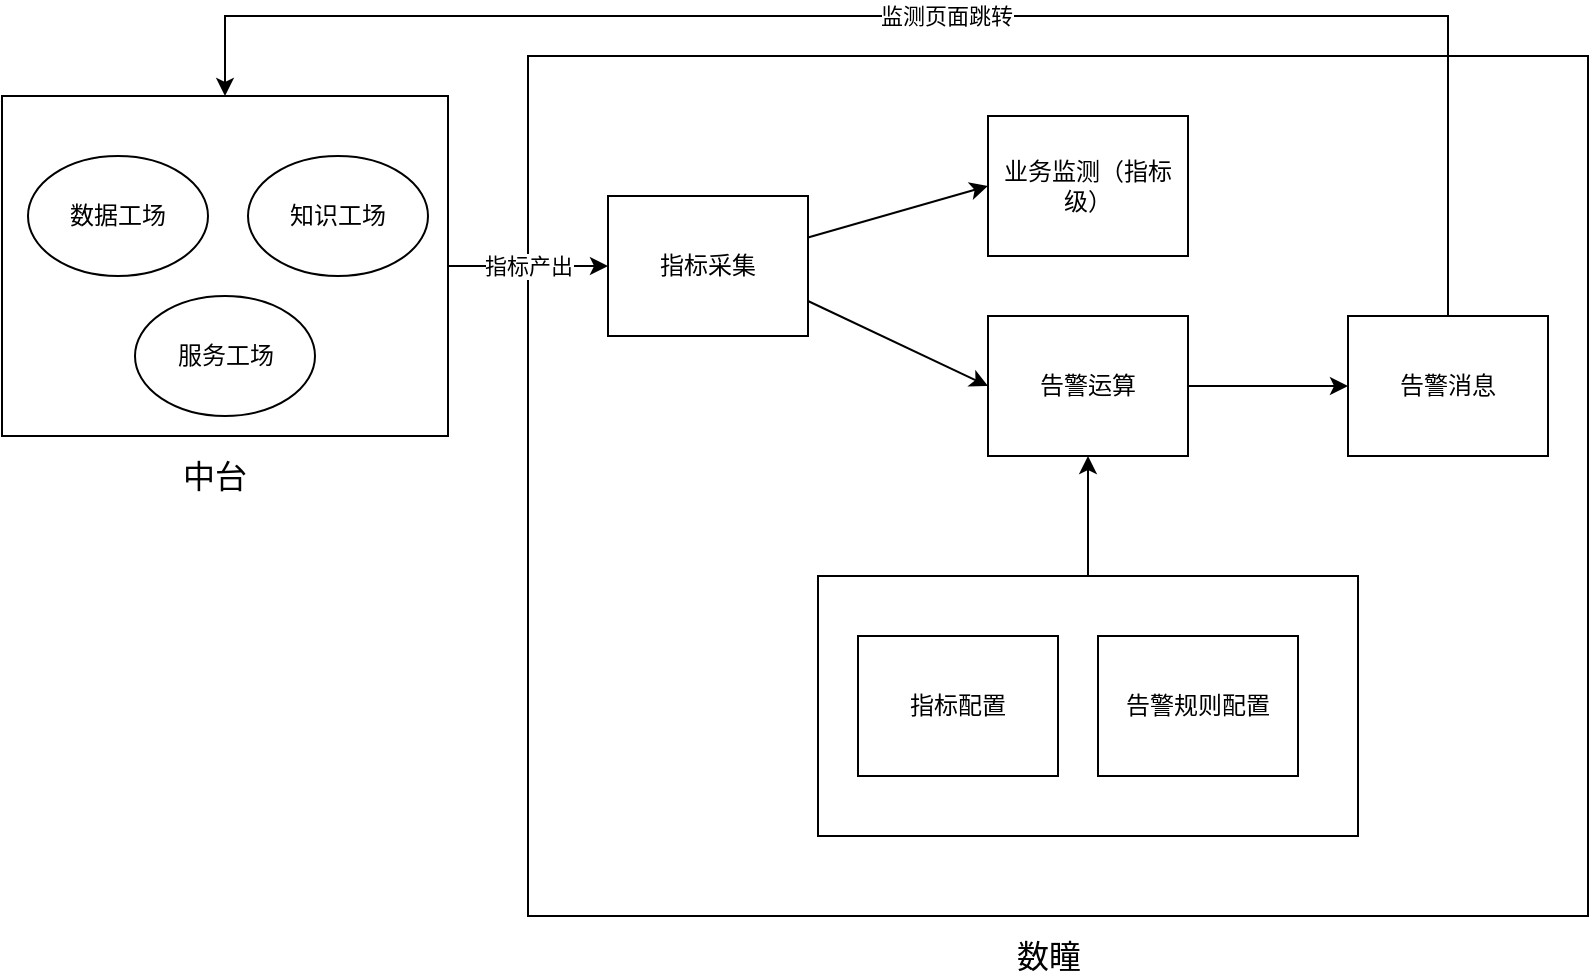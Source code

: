 <mxfile version="14.8.5" type="github">
  <diagram id="uC254V5_TmNNFy7_w5Gh" name="Page-1">
    <mxGraphModel dx="782" dy="468" grid="1" gridSize="10" guides="1" tooltips="1" connect="1" arrows="1" fold="1" page="1" pageScale="1" pageWidth="827" pageHeight="1169" math="0" shadow="0">
      <root>
        <mxCell id="0" />
        <mxCell id="1" parent="0" />
        <mxCell id="j2RZYtZyNKHuKN91nr27-20" value="" style="rounded=0;whiteSpace=wrap;html=1;" vertex="1" parent="1">
          <mxGeometry x="370" y="420" width="530" height="430" as="geometry" />
        </mxCell>
        <mxCell id="j2RZYtZyNKHuKN91nr27-21" style="edgeStyle=none;rounded=0;orthogonalLoop=1;jettySize=auto;html=1;exitX=0.5;exitY=0;exitDx=0;exitDy=0;entryX=0.5;entryY=1;entryDx=0;entryDy=0;" edge="1" parent="1" source="j2RZYtZyNKHuKN91nr27-22" target="j2RZYtZyNKHuKN91nr27-33">
          <mxGeometry relative="1" as="geometry" />
        </mxCell>
        <mxCell id="j2RZYtZyNKHuKN91nr27-22" value="" style="rounded=0;whiteSpace=wrap;html=1;shadow=0;" vertex="1" parent="1">
          <mxGeometry x="515" y="680" width="270" height="130" as="geometry" />
        </mxCell>
        <mxCell id="j2RZYtZyNKHuKN91nr27-23" value="指标产出" style="edgeStyle=orthogonalEdgeStyle;rounded=0;orthogonalLoop=1;jettySize=auto;html=1;" edge="1" parent="1" source="j2RZYtZyNKHuKN91nr27-24" target="j2RZYtZyNKHuKN91nr27-30">
          <mxGeometry relative="1" as="geometry" />
        </mxCell>
        <mxCell id="j2RZYtZyNKHuKN91nr27-24" value="" style="rounded=0;whiteSpace=wrap;html=1;" vertex="1" parent="1">
          <mxGeometry x="107" y="440" width="223" height="170" as="geometry" />
        </mxCell>
        <mxCell id="j2RZYtZyNKHuKN91nr27-25" value="服务工场" style="ellipse;whiteSpace=wrap;html=1;" vertex="1" parent="1">
          <mxGeometry x="173.5" y="540" width="90" height="60" as="geometry" />
        </mxCell>
        <mxCell id="j2RZYtZyNKHuKN91nr27-26" value="数据工场" style="ellipse;whiteSpace=wrap;html=1;" vertex="1" parent="1">
          <mxGeometry x="120" y="470" width="90" height="60" as="geometry" />
        </mxCell>
        <mxCell id="j2RZYtZyNKHuKN91nr27-27" value="知识工场" style="ellipse;whiteSpace=wrap;html=1;" vertex="1" parent="1">
          <mxGeometry x="230" y="470" width="90" height="60" as="geometry" />
        </mxCell>
        <mxCell id="j2RZYtZyNKHuKN91nr27-28" value="" style="rounded=0;orthogonalLoop=1;jettySize=auto;html=1;entryX=0;entryY=0.5;entryDx=0;entryDy=0;" edge="1" parent="1" source="j2RZYtZyNKHuKN91nr27-30" target="j2RZYtZyNKHuKN91nr27-31">
          <mxGeometry relative="1" as="geometry" />
        </mxCell>
        <mxCell id="j2RZYtZyNKHuKN91nr27-29" style="edgeStyle=none;rounded=0;orthogonalLoop=1;jettySize=auto;html=1;exitX=1;exitY=0.75;exitDx=0;exitDy=0;entryX=0;entryY=0.5;entryDx=0;entryDy=0;" edge="1" parent="1" source="j2RZYtZyNKHuKN91nr27-30" target="j2RZYtZyNKHuKN91nr27-33">
          <mxGeometry relative="1" as="geometry" />
        </mxCell>
        <mxCell id="j2RZYtZyNKHuKN91nr27-30" value="指标采集" style="rounded=0;whiteSpace=wrap;html=1;" vertex="1" parent="1">
          <mxGeometry x="410" y="490" width="100" height="70" as="geometry" />
        </mxCell>
        <mxCell id="j2RZYtZyNKHuKN91nr27-31" value="业务监测（指标级）" style="rounded=0;whiteSpace=wrap;html=1;" vertex="1" parent="1">
          <mxGeometry x="600" y="450" width="100" height="70" as="geometry" />
        </mxCell>
        <mxCell id="j2RZYtZyNKHuKN91nr27-32" value="" style="edgeStyle=none;rounded=0;orthogonalLoop=1;jettySize=auto;html=1;" edge="1" parent="1" source="j2RZYtZyNKHuKN91nr27-33" target="j2RZYtZyNKHuKN91nr27-37">
          <mxGeometry relative="1" as="geometry" />
        </mxCell>
        <mxCell id="j2RZYtZyNKHuKN91nr27-33" value="告警运算" style="rounded=0;whiteSpace=wrap;html=1;" vertex="1" parent="1">
          <mxGeometry x="600" y="550" width="100" height="70" as="geometry" />
        </mxCell>
        <mxCell id="j2RZYtZyNKHuKN91nr27-34" value="告警规则配置" style="rounded=0;whiteSpace=wrap;html=1;" vertex="1" parent="1">
          <mxGeometry x="655" y="710" width="100" height="70" as="geometry" />
        </mxCell>
        <mxCell id="j2RZYtZyNKHuKN91nr27-35" value="指标配置" style="rounded=0;whiteSpace=wrap;html=1;" vertex="1" parent="1">
          <mxGeometry x="535" y="710" width="100" height="70" as="geometry" />
        </mxCell>
        <mxCell id="j2RZYtZyNKHuKN91nr27-36" value="监测页面跳转" style="edgeStyle=orthogonalEdgeStyle;rounded=0;orthogonalLoop=1;jettySize=auto;html=1;exitX=0.5;exitY=0;exitDx=0;exitDy=0;entryX=0.5;entryY=0;entryDx=0;entryDy=0;" edge="1" parent="1" source="j2RZYtZyNKHuKN91nr27-37" target="j2RZYtZyNKHuKN91nr27-24">
          <mxGeometry relative="1" as="geometry">
            <Array as="points">
              <mxPoint x="830" y="400" />
              <mxPoint x="219" y="400" />
            </Array>
          </mxGeometry>
        </mxCell>
        <mxCell id="j2RZYtZyNKHuKN91nr27-37" value="告警消息" style="rounded=0;whiteSpace=wrap;html=1;" vertex="1" parent="1">
          <mxGeometry x="780" y="550" width="100" height="70" as="geometry" />
        </mxCell>
        <mxCell id="j2RZYtZyNKHuKN91nr27-38" value="中台" style="text;html=1;align=center;verticalAlign=middle;resizable=0;points=[];autosize=1;strokeColor=none;fontSize=16;" vertex="1" parent="1">
          <mxGeometry x="188" y="620" width="50" height="20" as="geometry" />
        </mxCell>
        <mxCell id="j2RZYtZyNKHuKN91nr27-39" value="数瞳" style="text;html=1;align=center;verticalAlign=middle;resizable=0;points=[];autosize=1;strokeColor=none;fontSize=16;" vertex="1" parent="1">
          <mxGeometry x="605" y="860" width="50" height="20" as="geometry" />
        </mxCell>
      </root>
    </mxGraphModel>
  </diagram>
</mxfile>
